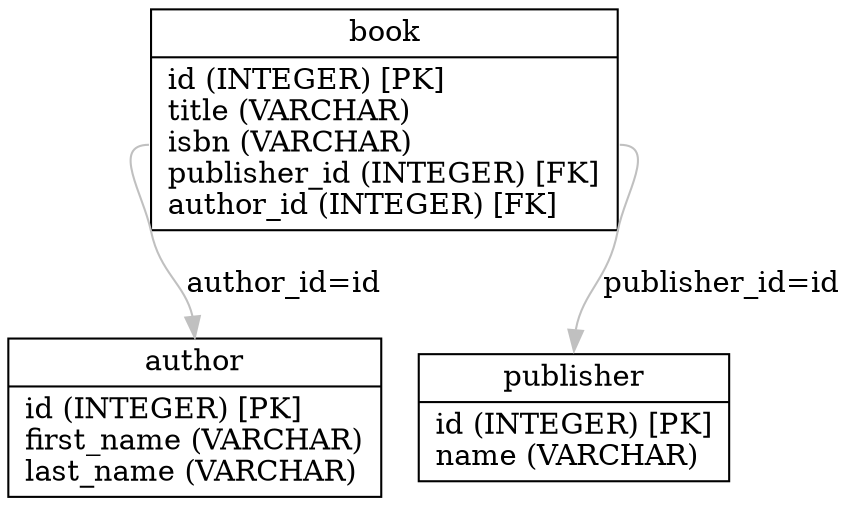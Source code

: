 digraph G {
nodebook [label="{<table>book|<cols>id (INTEGER) [PK]\ltitle (VARCHAR)\lisbn (VARCHAR)\lpublisher_id (INTEGER) [FK]\lauthor_id (INTEGER) [FK]\l}", shape=record];
nodeauthor [label="{<table>author|<cols>id (INTEGER) [PK]\lfirst_name (VARCHAR)\llast_name (VARCHAR)\l}", shape=record];
nodepublisher [label="{<table>publisher|<cols>id (INTEGER) [PK]\lname (VARCHAR)\l}", shape=record];

nodebook:cols -> nodepublisher:table [label="publisher_id=id ", color=gray];
nodebook:cols -> nodeauthor:table [label="author_id=id ", color=gray];
}
